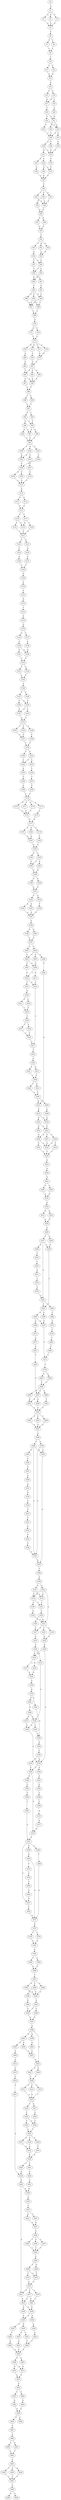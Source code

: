 strict digraph  {
	S0 -> S1 [ label = G ];
	S1 -> S2 [ label = A ];
	S1 -> S3 [ label = G ];
	S1 -> S4 [ label = C ];
	S2 -> S5 [ label = A ];
	S3 -> S5 [ label = A ];
	S4 -> S5 [ label = A ];
	S5 -> S6 [ label = A ];
	S6 -> S7 [ label = C ];
	S6 -> S8 [ label = T ];
	S7 -> S9 [ label = T ];
	S8 -> S9 [ label = T ];
	S9 -> S10 [ label = T ];
	S10 -> S11 [ label = C ];
	S10 -> S12 [ label = T ];
	S11 -> S13 [ label = A ];
	S12 -> S13 [ label = A ];
	S13 -> S14 [ label = A ];
	S14 -> S15 [ label = T ];
	S14 -> S16 [ label = C ];
	S15 -> S17 [ label = G ];
	S16 -> S17 [ label = G ];
	S16 -> S18 [ label = T ];
	S17 -> S19 [ label = T ];
	S18 -> S20 [ label = C ];
	S19 -> S21 [ label = G ];
	S19 -> S22 [ label = T ];
	S20 -> S21 [ label = G ];
	S21 -> S23 [ label = C ];
	S21 -> S24 [ label = T ];
	S22 -> S25 [ label = G ];
	S22 -> S23 [ label = C ];
	S23 -> S26 [ label = T ];
	S23 -> S27 [ label = C ];
	S24 -> S26 [ label = T ];
	S25 -> S26 [ label = T ];
	S26 -> S28 [ label = G ];
	S26 -> S29 [ label = T ];
	S27 -> S30 [ label = C ];
	S28 -> S31 [ label = G ];
	S28 -> S32 [ label = T ];
	S29 -> S32 [ label = T ];
	S30 -> S32 [ label = T ];
	S31 -> S33 [ label = G ];
	S31 -> S34 [ label = C ];
	S32 -> S35 [ label = T ];
	S33 -> S36 [ label = C ];
	S34 -> S37 [ label = T ];
	S34 -> S38 [ label = G ];
	S35 -> S37 [ label = T ];
	S36 -> S39 [ label = G ];
	S37 -> S39 [ label = G ];
	S38 -> S39 [ label = G ];
	S39 -> S40 [ label = T ];
	S40 -> S41 [ label = A ];
	S40 -> S42 [ label = C ];
	S40 -> S43 [ label = T ];
	S41 -> S44 [ label = A ];
	S42 -> S45 [ label = C ];
	S42 -> S44 [ label = A ];
	S43 -> S44 [ label = A ];
	S44 -> S46 [ label = G ];
	S45 -> S46 [ label = G ];
	S46 -> S47 [ label = A ];
	S46 -> S48 [ label = G ];
	S47 -> S49 [ label = A ];
	S48 -> S49 [ label = A ];
	S49 -> S50 [ label = T ];
	S50 -> S51 [ label = T ];
	S50 -> S52 [ label = A ];
	S50 -> S53 [ label = C ];
	S51 -> S54 [ label = G ];
	S52 -> S55 [ label = A ];
	S53 -> S55 [ label = A ];
	S54 -> S56 [ label = C ];
	S54 -> S57 [ label = T ];
	S55 -> S56 [ label = C ];
	S56 -> S58 [ label = T ];
	S56 -> S59 [ label = C ];
	S57 -> S58 [ label = T ];
	S58 -> S60 [ label = G ];
	S58 -> S61 [ label = T ];
	S59 -> S60 [ label = G ];
	S60 -> S62 [ label = T ];
	S61 -> S63 [ label = G ];
	S62 -> S64 [ label = T ];
	S62 -> S65 [ label = C ];
	S62 -> S66 [ label = G ];
	S63 -> S64 [ label = T ];
	S64 -> S67 [ label = C ];
	S64 -> S68 [ label = T ];
	S65 -> S67 [ label = C ];
	S65 -> S68 [ label = T ];
	S66 -> S67 [ label = C ];
	S67 -> S69 [ label = T ];
	S68 -> S69 [ label = T ];
	S69 -> S70 [ label = G ];
	S70 -> S71 [ label = G ];
	S70 -> S72 [ label = T ];
	S71 -> S73 [ label = C ];
	S72 -> S73 [ label = C ];
	S73 -> S74 [ label = A ];
	S73 -> S75 [ label = C ];
	S73 -> S76 [ label = G ];
	S73 -> S77 [ label = T ];
	S74 -> S78 [ label = T ];
	S75 -> S79 [ label = G ];
	S76 -> S80 [ label = A ];
	S77 -> S79 [ label = G ];
	S78 -> S81 [ label = C ];
	S79 -> S81 [ label = C ];
	S80 -> S82 [ label = G ];
	S81 -> S83 [ label = G ];
	S81 -> S84 [ label = C ];
	S81 -> S85 [ label = T ];
	S82 -> S85 [ label = T ];
	S83 -> S86 [ label = A ];
	S84 -> S86 [ label = A ];
	S85 -> S87 [ label = C ];
	S85 -> S86 [ label = A ];
	S86 -> S88 [ label = T ];
	S87 -> S88 [ label = T ];
	S88 -> S89 [ label = T ];
	S88 -> S90 [ label = C ];
	S89 -> S91 [ label = T ];
	S90 -> S91 [ label = T ];
	S91 -> S92 [ label = G ];
	S91 -> S93 [ label = T ];
	S92 -> S94 [ label = C ];
	S92 -> S95 [ label = T ];
	S93 -> S95 [ label = T ];
	S94 -> S96 [ label = A ];
	S94 -> S97 [ label = C ];
	S95 -> S98 [ label = G ];
	S95 -> S97 [ label = C ];
	S96 -> S99 [ label = T ];
	S97 -> S99 [ label = T ];
	S98 -> S99 [ label = T ];
	S99 -> S100 [ label = T ];
	S99 -> S101 [ label = C ];
	S99 -> S102 [ label = G ];
	S100 -> S103 [ label = A ];
	S101 -> S104 [ label = T ];
	S102 -> S105 [ label = C ];
	S102 -> S103 [ label = A ];
	S103 -> S106 [ label = C ];
	S104 -> S106 [ label = C ];
	S105 -> S107 [ label = T ];
	S106 -> S108 [ label = C ];
	S106 -> S109 [ label = T ];
	S107 -> S110 [ label = G ];
	S108 -> S111 [ label = C ];
	S109 -> S111 [ label = C ];
	S110 -> S111 [ label = C ];
	S111 -> S112 [ label = A ];
	S112 -> S113 [ label = A ];
	S112 -> S114 [ label = G ];
	S113 -> S115 [ label = G ];
	S114 -> S115 [ label = G ];
	S115 -> S116 [ label = C ];
	S115 -> S117 [ label = T ];
	S116 -> S118 [ label = A ];
	S116 -> S119 [ label = G ];
	S117 -> S120 [ label = T ];
	S117 -> S119 [ label = G ];
	S118 -> S121 [ label = T ];
	S119 -> S121 [ label = T ];
	S120 -> S121 [ label = T ];
	S121 -> S122 [ label = T ];
	S121 -> S123 [ label = G ];
	S122 -> S124 [ label = C ];
	S123 -> S125 [ label = G ];
	S124 -> S126 [ label = A ];
	S125 -> S127 [ label = T ];
	S126 -> S128 [ label = T ];
	S127 -> S128 [ label = T ];
	S128 -> S129 [ label = G ];
	S129 -> S130 [ label = A ];
	S130 -> S131 [ label = T ];
	S131 -> S132 [ label = G ];
	S132 -> S133 [ label = T ];
	S133 -> S134 [ label = G ];
	S134 -> S135 [ label = G ];
	S135 -> S136 [ label = A ];
	S135 -> S137 [ label = C ];
	S136 -> S138 [ label = A ];
	S137 -> S139 [ label = C ];
	S138 -> S140 [ label = G ];
	S138 -> S141 [ label = A ];
	S139 -> S140 [ label = G ];
	S140 -> S142 [ label = T ];
	S141 -> S142 [ label = T ];
	S142 -> S143 [ label = T ];
	S142 -> S144 [ label = A ];
	S143 -> S145 [ label = C ];
	S144 -> S145 [ label = C ];
	S145 -> S146 [ label = A ];
	S146 -> S147 [ label = T ];
	S146 -> S148 [ label = C ];
	S147 -> S149 [ label = T ];
	S147 -> S150 [ label = C ];
	S148 -> S150 [ label = C ];
	S149 -> S151 [ label = A ];
	S150 -> S151 [ label = A ];
	S150 -> S152 [ label = C ];
	S151 -> S153 [ label = A ];
	S152 -> S153 [ label = A ];
	S153 -> S154 [ label = T ];
	S153 -> S155 [ label = C ];
	S153 -> S156 [ label = G ];
	S154 -> S157 [ label = T ];
	S155 -> S157 [ label = T ];
	S156 -> S158 [ label = C ];
	S157 -> S159 [ label = T ];
	S158 -> S159 [ label = T ];
	S159 -> S160 [ label = T ];
	S159 -> S161 [ label = C ];
	S160 -> S162 [ label = C ];
	S161 -> S162 [ label = C ];
	S161 -> S163 [ label = A ];
	S162 -> S164 [ label = A ];
	S163 -> S165 [ label = T ];
	S164 -> S166 [ label = G ];
	S165 -> S167 [ label = T ];
	S166 -> S168 [ label = C ];
	S167 -> S169 [ label = G ];
	S168 -> S170 [ label = T ];
	S169 -> S170 [ label = T ];
	S170 -> S171 [ label = T ];
	S170 -> S172 [ label = C ];
	S170 -> S173 [ label = A ];
	S170 -> S174 [ label = G ];
	S171 -> S175 [ label = C ];
	S172 -> S175 [ label = C ];
	S173 -> S176 [ label = A ];
	S174 -> S175 [ label = C ];
	S175 -> S177 [ label = G ];
	S176 -> S177 [ label = G ];
	S177 -> S178 [ label = C ];
	S177 -> S179 [ label = T ];
	S177 -> S180 [ label = G ];
	S178 -> S181 [ label = A ];
	S179 -> S182 [ label = C ];
	S180 -> S181 [ label = A ];
	S181 -> S183 [ label = G ];
	S182 -> S183 [ label = G ];
	S183 -> S184 [ label = G ];
	S183 -> S185 [ label = A ];
	S184 -> S186 [ label = T ];
	S185 -> S187 [ label = A ];
	S185 -> S186 [ label = T ];
	S186 -> S188 [ label = G ];
	S187 -> S188 [ label = G ];
	S188 -> S189 [ label = G ];
	S188 -> S190 [ label = A ];
	S189 -> S191 [ label = A ];
	S190 -> S191 [ label = A ];
	S191 -> S192 [ label = G ];
	S191 -> S193 [ label = A ];
	S192 -> S194 [ label = A ];
	S192 -> S195 [ label = G ];
	S193 -> S196 [ label = T ];
	S194 -> S197 [ label = G ];
	S195 -> S197 [ label = G ];
	S196 -> S197 [ label = G ];
	S197 -> S198 [ label = A ];
	S198 -> S199 [ label = A ];
	S198 -> S200 [ label = G ];
	S199 -> S201 [ label = C ];
	S200 -> S201 [ label = C ];
	S201 -> S202 [ label = A ];
	S201 -> S203 [ label = G ];
	S202 -> S204 [ label = T ];
	S202 -> S205 [ label = C ];
	S202 -> S206 [ label = G ];
	S203 -> S204 [ label = T ];
	S204 -> S207 [ label = T ];
	S204 -> S208 [ label = G ];
	S205 -> S208 [ label = G ];
	S206 -> S209 [ label = G ];
	S207 -> S210 [ label = C ];
	S208 -> S211 [ label = G ];
	S208 -> S210 [ label = C ];
	S209 -> S212 [ label = A ];
	S210 -> S213 [ label = T ];
	S210 -> S214 [ label = C ];
	S211 -> S214 [ label = C ];
	S212 -> S215 [ label = G ];
	S213 -> S216 [ label = A ];
	S214 -> S217 [ label = C ];
	S215 -> S218 [ label = A ];
	S215 -> S219 [ label = G ];
	S216 -> S220 [ label = C ];
	S216 -> S221 [ label = G ];
	S217 -> S222 [ label = A ];
	S218 -> S223 [ label = C ];
	S219 -> S224 [ label = A ];
	S219 -> S223 [ label = C ];
	S220 -> S225 [ label = T ];
	S221 -> S225 [ label = T ];
	S222 -> S226 [ label = G ];
	S223 -> S227 [ label = T ];
	S223 -> S228 [ label = C ];
	S223 -> S229 [ label = A ];
	S224 -> S229 [ label = A ];
	S225 -> S230 [ label = T ];
	S226 -> S231 [ label = G ];
	S226 -> S232 [ label = A ];
	S227 -> S233 [ label = G ];
	S228 -> S234 [ label = T ];
	S228 -> S233 [ label = G ];
	S229 -> S235 [ label = C ];
	S229 -> S233 [ label = G ];
	S230 -> S236 [ label = C ];
	S230 -> S237 [ label = T ];
	S231 -> S238 [ label = C ];
	S232 -> S238 [ label = C ];
	S233 -> S239 [ label = T ];
	S234 -> S239 [ label = T ];
	S235 -> S239 [ label = T ];
	S236 -> S240 [ label = T ];
	S237 -> S240 [ label = T ];
	S238 -> S241 [ label = A ];
	S238 -> S242 [ label = T ];
	S239 -> S243 [ label = G ];
	S240 -> S217 [ label = C ];
	S241 -> S244 [ label = C ];
	S242 -> S244 [ label = C ];
	S243 -> S245 [ label = A ];
	S244 -> S246 [ label = C ];
	S244 -> S212 [ label = A ];
	S245 -> S247 [ label = A ];
	S246 -> S248 [ label = A ];
	S247 -> S249 [ label = G ];
	S247 -> S250 [ label = A ];
	S248 -> S218 [ label = A ];
	S249 -> S251 [ label = A ];
	S250 -> S251 [ label = A ];
	S251 -> S252 [ label = A ];
	S252 -> S253 [ label = G ];
	S252 -> S254 [ label = A ];
	S253 -> S255 [ label = A ];
	S254 -> S255 [ label = A ];
	S255 -> S256 [ label = A ];
	S256 -> S257 [ label = G ];
	S256 -> S258 [ label = A ];
	S257 -> S259 [ label = C ];
	S257 -> S260 [ label = G ];
	S257 -> S261 [ label = G ];
	S258 -> S259 [ label = C ];
	S259 -> S262 [ label = C ];
	S260 -> S263 [ label = C ];
	S261 -> S264 [ label = T ];
	S261 -> S262 [ label = C ];
	S262 -> S265 [ label = A ];
	S262 -> S266 [ label = G ];
	S263 -> S267 [ label = C ];
	S264 -> S268 [ label = T ];
	S265 -> S269 [ label = A ];
	S265 -> S270 [ label = G ];
	S266 -> S270 [ label = G ];
	S267 -> S271 [ label = G ];
	S268 -> S272 [ label = C ];
	S269 -> S273 [ label = C ];
	S270 -> S274 [ label = C ];
	S271 -> S275 [ label = C ];
	S272 -> S276 [ label = T ];
	S273 -> S277 [ label = A ];
	S274 -> S278 [ label = T ];
	S275 -> S279 [ label = C ];
	S276 -> S280 [ label = T ];
	S277 -> S281 [ label = G ];
	S278 -> S282 [ label = C ];
	S278 -> S283 [ label = A ];
	S279 -> S261 [ label = G ];
	S280 -> S284 [ label = T ];
	S281 -> S285 [ label = T ];
	S282 -> S286 [ label = C ];
	S283 -> S286 [ label = C ];
	S284 -> S274 [ label = C ];
	S285 -> S287 [ label = G ];
	S286 -> S288 [ label = C ];
	S286 -> S287 [ label = G ];
	S286 -> S289 [ label = T ];
	S287 -> S290 [ label = A ];
	S287 -> S291 [ label = G ];
	S288 -> S292 [ label = T ];
	S289 -> S291 [ label = G ];
	S290 -> S293 [ label = C ];
	S291 -> S293 [ label = C ];
	S292 -> S293 [ label = C ];
	S293 -> S294 [ label = A ];
	S293 -> S295 [ label = C ];
	S293 -> S296 [ label = T ];
	S294 -> S297 [ label = A ];
	S295 -> S297 [ label = A ];
	S296 -> S297 [ label = A ];
	S297 -> S298 [ label = A ];
	S298 -> S299 [ label = G ];
	S298 -> S300 [ label = A ];
	S299 -> S301 [ label = G ];
	S299 -> S302 [ label = A ];
	S299 -> S303 [ label = C ];
	S300 -> S302 [ label = A ];
	S300 -> S301 [ label = G ];
	S301 -> S304 [ label = G ];
	S302 -> S304 [ label = G ];
	S303 -> S305 [ label = C ];
	S304 -> S306 [ label = C ];
	S305 -> S307 [ label = C ];
	S306 -> S308 [ label = A ];
	S307 -> S309 [ label = A ];
	S308 -> S310 [ label = G ];
	S308 -> S311 [ label = A ];
	S309 -> S312 [ label = A ];
	S310 -> S313 [ label = A ];
	S310 -> S314 [ label = G ];
	S310 -> S315 [ label = A ];
	S311 -> S315 [ label = A ];
	S311 -> S314 [ label = G ];
	S312 -> S316 [ label = G ];
	S313 -> S317 [ label = T ];
	S313 -> S318 [ label = A ];
	S313 -> S319 [ label = C ];
	S314 -> S320 [ label = A ];
	S314 -> S321 [ label = T ];
	S315 -> S321 [ label = T ];
	S316 -> S322 [ label = C ];
	S317 -> S323 [ label = C ];
	S318 -> S324 [ label = A ];
	S319 -> S324 [ label = A ];
	S320 -> S325 [ label = A ];
	S321 -> S326 [ label = C ];
	S322 -> S327 [ label = C ];
	S323 -> S328 [ label = T ];
	S324 -> S329 [ label = G ];
	S325 -> S313 [ label = A ];
	S326 -> S313 [ label = A ];
	S326 -> S330 [ label = T ];
	S327 -> S331 [ label = T ];
	S328 -> S332 [ label = A ];
	S328 -> S333 [ label = A ];
	S329 -> S334 [ label = A ];
	S329 -> S332 [ label = A ];
	S330 -> S317 [ label = T ];
	S331 -> S335 [ label = G ];
	S332 -> S336 [ label = G ];
	S332 -> S337 [ label = A ];
	S333 -> S338 [ label = A ];
	S334 -> S339 [ label = C ];
	S334 -> S340 [ label = A ];
	S335 -> S341 [ label = T ];
	S336 -> S342 [ label = A ];
	S337 -> S342 [ label = A ];
	S338 -> S343 [ label = C ];
	S338 -> S344 [ label = A ];
	S339 -> S345 [ label = A ];
	S339 -> S346 [ label = G ];
	S340 -> S347 [ label = A ];
	S341 -> S348 [ label = C ];
	S342 -> S349 [ label = A ];
	S343 -> S350 [ label = G ];
	S344 -> S334 [ label = A ];
	S345 -> S351 [ label = G ];
	S346 -> S352 [ label = T ];
	S347 -> S353 [ label = G ];
	S348 -> S301 [ label = G ];
	S349 -> S354 [ label = A ];
	S350 -> S355 [ label = G ];
	S351 -> S356 [ label = A ];
	S351 -> S357 [ label = C ];
	S351 -> S358 [ label = C ];
	S352 -> S359 [ label = T ];
	S353 -> S360 [ label = A ];
	S354 -> S361 [ label = G ];
	S354 -> S362 [ label = A ];
	S355 -> S363 [ label = C ];
	S356 -> S364 [ label = A ];
	S357 -> S365 [ label = C ];
	S358 -> S366 [ label = T ];
	S359 -> S367 [ label = T ];
	S360 -> S368 [ label = C ];
	S361 -> S350 [ label = G ];
	S362 -> S369 [ label = G ];
	S363 -> S334 [ label = A ];
	S363 -> S370 [ label = T ];
	S364 -> S371 [ label = A ];
	S364 -> S372 [ label = T ];
	S365 -> S371 [ label = A ];
	S366 -> S371 [ label = A ];
	S367 -> S351 [ label = G ];
	S368 -> S373 [ label = A ];
	S369 -> S338 [ label = A ];
	S369 -> S374 [ label = G ];
	S370 -> S339 [ label = C ];
	S371 -> S375 [ label = A ];
	S372 -> S376 [ label = C ];
	S373 -> S377 [ label = A ];
	S374 -> S344 [ label = A ];
	S375 -> S378 [ label = T ];
	S375 -> S379 [ label = C ];
	S376 -> S380 [ label = C ];
	S377 -> S345 [ label = A ];
	S378 -> S381 [ label = G ];
	S379 -> S381 [ label = G ];
	S380 -> S382 [ label = A ];
	S381 -> S383 [ label = G ];
	S382 -> S357 [ label = C ];
	S383 -> S384 [ label = T ];
	S383 -> S385 [ label = A ];
	S384 -> S386 [ label = G ];
	S385 -> S386 [ label = G ];
	S386 -> S387 [ label = T ];
	S387 -> S388 [ label = A ];
	S387 -> S389 [ label = T ];
	S387 -> S390 [ label = G ];
	S388 -> S391 [ label = A ];
	S389 -> S391 [ label = A ];
	S389 -> S392 [ label = G ];
	S390 -> S391 [ label = A ];
	S391 -> S393 [ label = A ];
	S392 -> S394 [ label = G ];
	S393 -> S395 [ label = T ];
	S393 -> S396 [ label = C ];
	S394 -> S395 [ label = T ];
	S395 -> S397 [ label = G ];
	S396 -> S397 [ label = G ];
	S397 -> S398 [ label = G ];
	S398 -> S399 [ label = A ];
	S398 -> S400 [ label = A ];
	S398 -> S401 [ label = G ];
	S399 -> S402 [ label = A ];
	S400 -> S403 [ label = G ];
	S400 -> S404 [ label = C ];
	S401 -> S405 [ label = A ];
	S401 -> S406 [ label = G ];
	S402 -> S407 [ label = C ];
	S403 -> S408 [ label = T ];
	S404 -> S408 [ label = T ];
	S405 -> S409 [ label = A ];
	S406 -> S407 [ label = C ];
	S407 -> S400 [ label = A ];
	S408 -> S410 [ label = A ];
	S408 -> S411 [ label = G ];
	S408 -> S412 [ label = T ];
	S409 -> S413 [ label = G ];
	S410 -> S414 [ label = A ];
	S411 -> S414 [ label = A ];
	S412 -> S414 [ label = A ];
	S413 -> S415 [ label = T ];
	S414 -> S416 [ label = C ];
	S414 -> S417 [ label = A ];
	S415 -> S418 [ label = C ];
	S416 -> S419 [ label = T ];
	S417 -> S420 [ label = C ];
	S418 -> S421 [ label = A ];
	S419 -> S422 [ label = T ];
	S419 -> S423 [ label = C ];
	S420 -> S422 [ label = T ];
	S421 -> S424 [ label = G ];
	S422 -> S425 [ label = C ];
	S423 -> S425 [ label = C ];
	S424 -> S426 [ label = G ];
	S425 -> S427 [ label = A ];
	S425 -> S428 [ label = T ];
	S425 -> S429 [ label = C ];
	S426 -> S430 [ label = A ];
	S426 -> S431 [ label = A ];
	S427 -> S432 [ label = A ];
	S428 -> S433 [ label = C ];
	S429 -> S432 [ label = A ];
	S430 -> S434 [ label = G ];
	S431 -> S435 [ label = A ];
	S432 -> S436 [ label = A ];
	S433 -> S436 [ label = A ];
	S434 -> S437 [ label = C ];
	S435 -> S438 [ label = G ];
	S435 -> S439 [ label = A ];
	S436 -> S440 [ label = T ];
	S436 -> S441 [ label = C ];
	S437 -> S442 [ label = A ];
	S437 -> S443 [ label = C ];
	S438 -> S444 [ label = T ];
	S438 -> S445 [ label = A ];
	S439 -> S445 [ label = A ];
	S440 -> S424 [ label = G ];
	S441 -> S446 [ label = A ];
	S442 -> S447 [ label = G ];
	S443 -> S447 [ label = G ];
	S444 -> S448 [ label = A ];
	S445 -> S449 [ label = G ];
	S445 -> S450 [ label = C ];
	S446 -> S451 [ label = C ];
	S447 -> S452 [ label = A ];
	S448 -> S453 [ label = A ];
	S449 -> S454 [ label = C ];
	S449 -> S455 [ label = T ];
	S450 -> S456 [ label = T ];
	S451 -> S430 [ label = A ];
	S452 -> S457 [ label = C ];
	S452 -> S458 [ label = T ];
	S452 -> S459 [ label = G ];
	S453 -> S460 [ label = T ];
	S454 -> S461 [ label = A ];
	S455 -> S460 [ label = T ];
	S456 -> S462 [ label = G ];
	S457 -> S463 [ label = T ];
	S458 -> S463 [ label = T ];
	S459 -> S463 [ label = T ];
	S460 -> S464 [ label = A ];
	S461 -> S464 [ label = A ];
	S462 -> S464 [ label = A ];
	S463 -> S465 [ label = C ];
	S464 -> S466 [ label = G ];
	S464 -> S467 [ label = A ];
	S465 -> S468 [ label = T ];
	S465 -> S469 [ label = G ];
	S466 -> S470 [ label = A ];
	S466 -> S471 [ label = G ];
	S467 -> S471 [ label = G ];
	S468 -> S472 [ label = C ];
	S468 -> S473 [ label = T ];
	S469 -> S472 [ label = C ];
	S470 -> S474 [ label = A ];
	S471 -> S474 [ label = A ];
	S472 -> S475 [ label = C ];
	S473 -> S475 [ label = C ];
	S474 -> S476 [ label = A ];
	S475 -> S477 [ label = T ];
	S475 -> S431 [ label = A ];
	S475 -> S478 [ label = C ];
	S476 -> S479 [ label = A ];
	S476 -> S480 [ label = G ];
	S477 -> S481 [ label = C ];
	S477 -> S435 [ label = A ];
	S478 -> S481 [ label = C ];
	S479 -> S482 [ label = G ];
	S480 -> S483 [ label = A ];
	S481 -> S438 [ label = G ];
	S482 -> S484 [ label = A ];
	S483 -> S484 [ label = A ];
	S484 -> S485 [ label = G ];
	S484 -> S486 [ label = C ];
	S485 -> S487 [ label = A ];
	S487 -> S489 [ label = A ];
	S489 -> S490 [ label = A ];
	S489 -> S491 [ label = G ];
	S490 -> S492 [ label = T ];
	S491 -> S492 [ label = T ];
	S492 -> S493 [ label = C ];
	S493 -> S494 [ label = T ];
	S493 -> S495 [ label = C ];
	S493 -> S496 [ label = A ];
	S494 -> S497 [ label = T ];
	S495 -> S497 [ label = T ];
	S496 -> S497 [ label = T ];
	S497 -> S498 [ label = C ];
	S498 -> S499 [ label = A ];
	S498 -> S500 [ label = G ];
}
